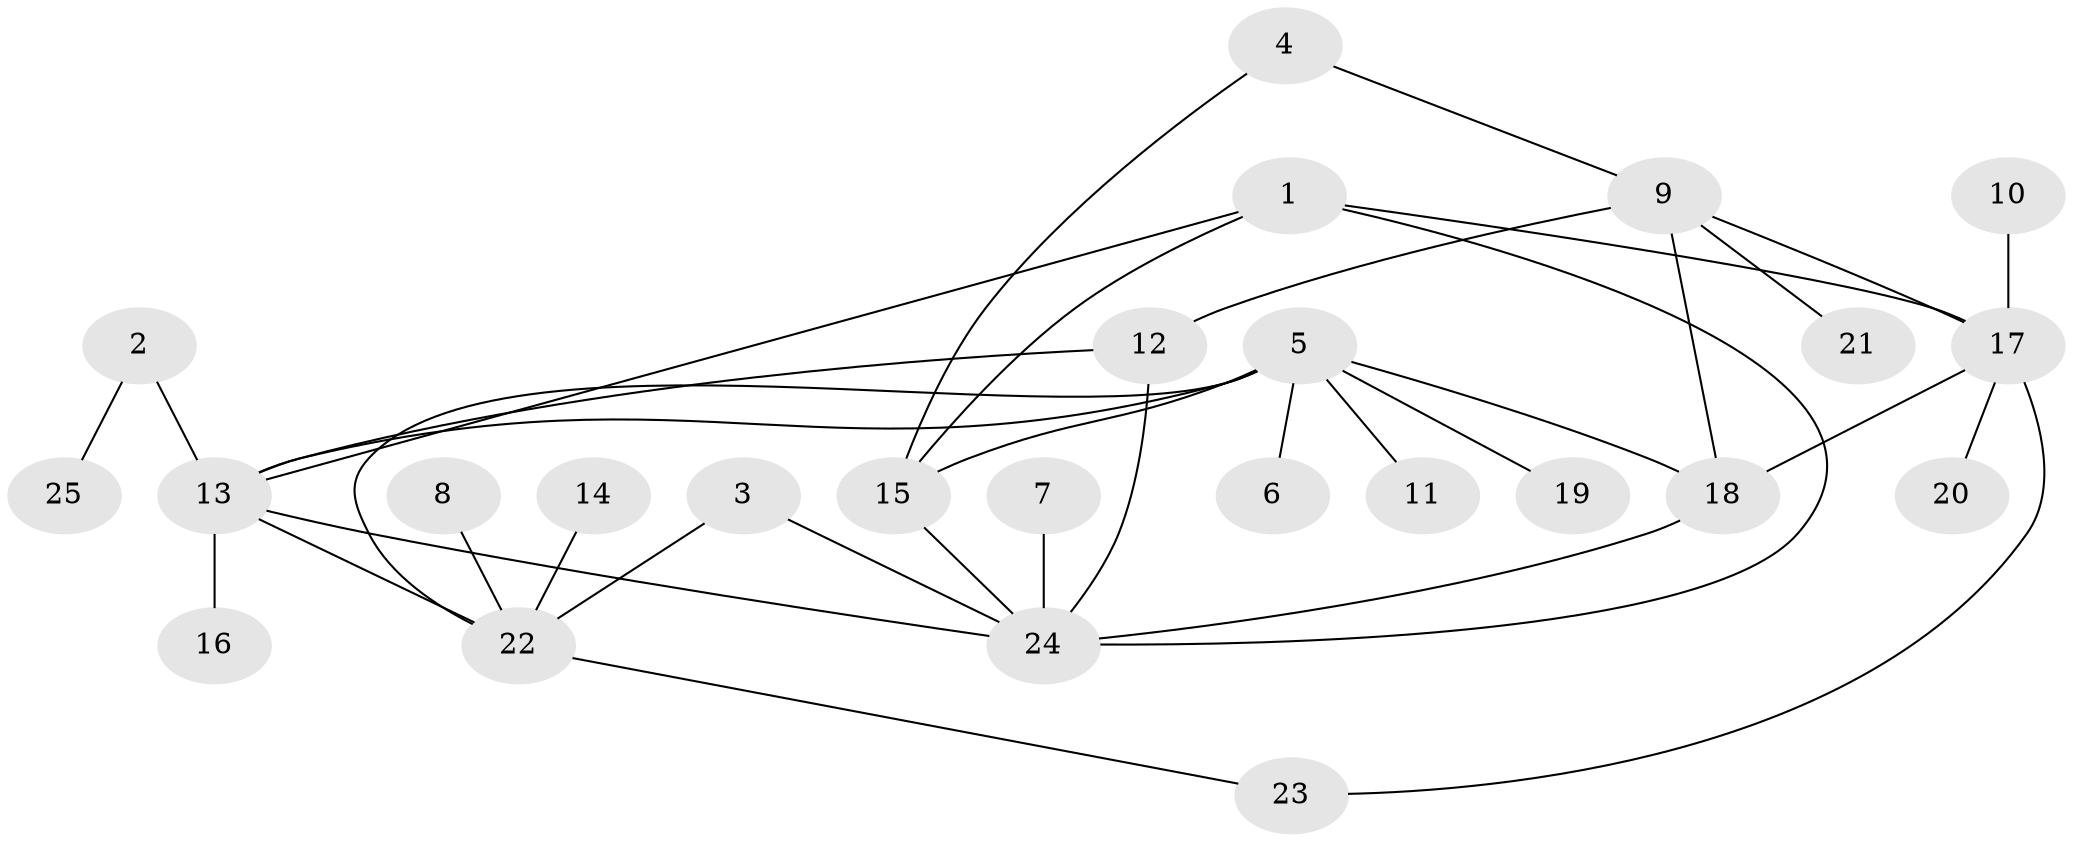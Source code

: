 // original degree distribution, {3: 0.02040816326530612, 9: 0.04081632653061224, 4: 0.04081632653061224, 7: 0.061224489795918366, 6: 0.02040816326530612, 2: 0.3469387755102041, 8: 0.02040816326530612, 1: 0.4489795918367347}
// Generated by graph-tools (version 1.1) at 2025/02/03/09/25 03:02:32]
// undirected, 25 vertices, 36 edges
graph export_dot {
graph [start="1"]
  node [color=gray90,style=filled];
  1;
  2;
  3;
  4;
  5;
  6;
  7;
  8;
  9;
  10;
  11;
  12;
  13;
  14;
  15;
  16;
  17;
  18;
  19;
  20;
  21;
  22;
  23;
  24;
  25;
  1 -- 13 [weight=1.0];
  1 -- 15 [weight=1.0];
  1 -- 17 [weight=1.0];
  1 -- 24 [weight=1.0];
  2 -- 13 [weight=1.0];
  2 -- 25 [weight=1.0];
  3 -- 22 [weight=1.0];
  3 -- 24 [weight=1.0];
  4 -- 9 [weight=1.0];
  4 -- 15 [weight=1.0];
  5 -- 6 [weight=1.0];
  5 -- 11 [weight=1.0];
  5 -- 13 [weight=1.0];
  5 -- 15 [weight=1.0];
  5 -- 18 [weight=1.0];
  5 -- 19 [weight=1.0];
  5 -- 22 [weight=1.0];
  7 -- 24 [weight=1.0];
  8 -- 22 [weight=1.0];
  9 -- 12 [weight=1.0];
  9 -- 17 [weight=1.0];
  9 -- 18 [weight=1.0];
  9 -- 21 [weight=1.0];
  10 -- 17 [weight=1.0];
  12 -- 13 [weight=1.0];
  12 -- 24 [weight=1.0];
  13 -- 16 [weight=1.0];
  13 -- 22 [weight=1.0];
  13 -- 24 [weight=1.0];
  14 -- 22 [weight=1.0];
  15 -- 24 [weight=1.0];
  17 -- 18 [weight=1.0];
  17 -- 20 [weight=1.0];
  17 -- 23 [weight=1.0];
  18 -- 24 [weight=1.0];
  22 -- 23 [weight=1.0];
}

